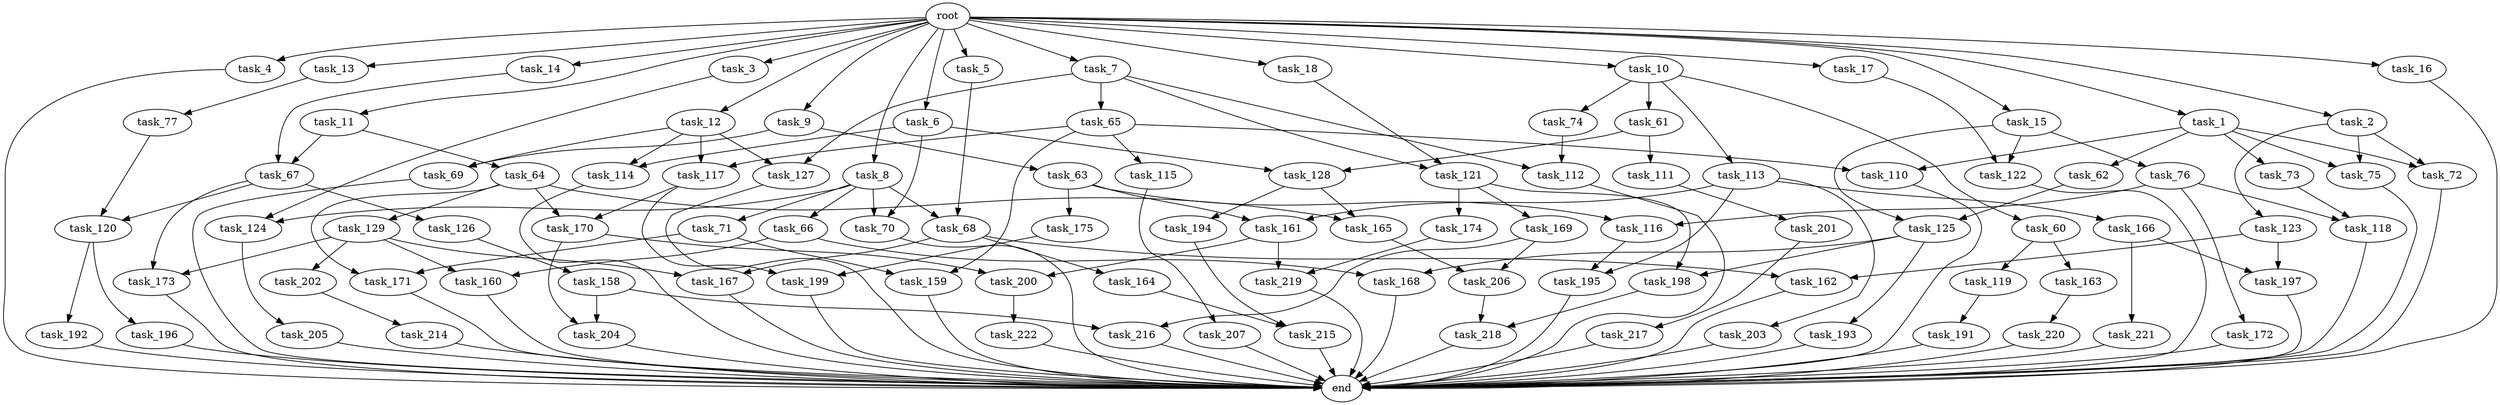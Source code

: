 digraph G {
  task_11 [size="2.048000"];
  task_175 [size="429496729.600000"];
  task_171 [size="2336462209.024000"];
  task_195 [size="1168231104.512000"];
  task_64 [size="429496729.600000"];
  task_17 [size="2.048000"];
  task_219 [size="1717986918.400000"];
  task_217 [size="68719476.736000"];
  task_126 [size="429496729.600000"];
  task_69 [size="549755813.888000"];
  task_174 [size="68719476.736000"];
  task_199 [size="1992864825.344000"];
  task_73 [size="841813590.016000"];
  task_124 [size="687194767.360000"];
  task_197 [size="2783138807.808000"];
  task_67 [size="2147483648.000000"];
  task_113 [size="1717986918.400000"];
  task_7 [size="2.048000"];
  task_220 [size="429496729.600000"];
  task_158 [size="274877906.944000"];
  task_214 [size="429496729.600000"];
  task_205 [size="154618822.656000"];
  task_216 [size="1271310319.616000"];
  task_115 [size="274877906.944000"];
  task_116 [size="2147483648.000000"];
  end [size="0.000000"];
  task_128 [size="2491081031.680000"];
  task_206 [size="1271310319.616000"];
  task_192 [size="841813590.016000"];
  task_203 [size="1099511627.776000"];
  task_63 [size="274877906.944000"];
  task_61 [size="1717986918.400000"];
  task_119 [size="429496729.600000"];
  task_72 [size="910533066.752000"];
  task_196 [size="841813590.016000"];
  task_112 [size="1047972020.224000"];
  task_121 [size="1821066133.504000"];
  task_198 [size="223338299.392000"];
  task_170 [size="893353197.568000"];
  task_202 [size="429496729.600000"];
  task_207 [size="841813590.016000"];
  task_14 [size="2.048000"];
  task_62 [size="841813590.016000"];
  task_125 [size="1168231104.512000"];
  task_215 [size="1236950581.248000"];
  task_117 [size="549755813.888000"];
  task_9 [size="2.048000"];
  task_8 [size="2.048000"];
  task_75 [size="910533066.752000"];
  root [size="0.000000"];
  task_191 [size="68719476.736000"];
  task_166 [size="1099511627.776000"];
  task_161 [size="1529008357.376000"];
  task_218 [size="2336462209.024000"];
  task_165 [size="2010044694.528000"];
  task_4 [size="2.048000"];
  task_70 [size="1460288880.640000"];
  task_65 [size="429496729.600000"];
  task_60 [size="1717986918.400000"];
  task_13 [size="2.048000"];
  task_194 [size="1391569403.904000"];
  task_66 [size="68719476.736000"];
  task_120 [size="858993459.200000"];
  task_5 [size="2.048000"];
  task_169 [size="68719476.736000"];
  task_204 [size="704374636.544000"];
  task_200 [size="1374389534.720000"];
  task_6 [size="2.048000"];
  task_122 [size="2817498546.176000"];
  task_172 [size="1717986918.400000"];
  task_16 [size="2.048000"];
  task_201 [size="68719476.736000"];
  task_3 [size="2.048000"];
  task_127 [size="704374636.544000"];
  task_15 [size="2.048000"];
  task_129 [size="618475290.624000"];
  task_10 [size="2.048000"];
  task_118 [size="3435973836.800000"];
  task_110 [size="1116691496.960000"];
  task_193 [size="154618822.656000"];
  task_74 [size="1717986918.400000"];
  task_173 [size="858993459.200000"];
  task_221 [size="1391569403.904000"];
  task_160 [size="584115552.256000"];
  task_1 [size="2.048000"];
  task_222 [size="1099511627.776000"];
  task_159 [size="1992864825.344000"];
  task_68 [size="1786706395.136000"];
  task_168 [size="309237645.312000"];
  task_2 [size="2.048000"];
  task_71 [size="68719476.736000"];
  task_114 [size="1666447310.848000"];
  task_12 [size="2.048000"];
  task_111 [size="1099511627.776000"];
  task_167 [size="858993459.200000"];
  task_163 [size="429496729.600000"];
  task_123 [size="68719476.736000"];
  task_18 [size="2.048000"];
  task_164 [size="429496729.600000"];
  task_162 [size="1821066133.504000"];
  task_77 [size="1717986918.400000"];
  task_76 [size="1099511627.776000"];

  task_11 -> task_67 [size="209715200.000000"];
  task_11 -> task_64 [size="209715200.000000"];
  task_175 -> task_199 [size="838860800.000000"];
  task_171 -> end [size="1.000000"];
  task_195 -> end [size="1.000000"];
  task_64 -> task_171 [size="301989888.000000"];
  task_64 -> task_129 [size="301989888.000000"];
  task_64 -> task_165 [size="301989888.000000"];
  task_64 -> task_170 [size="301989888.000000"];
  task_17 -> task_122 [size="838860800.000000"];
  task_219 -> end [size="1.000000"];
  task_217 -> end [size="1.000000"];
  task_126 -> task_158 [size="134217728.000000"];
  task_69 -> end [size="1.000000"];
  task_174 -> task_219 [size="301989888.000000"];
  task_199 -> end [size="1.000000"];
  task_73 -> task_118 [size="838860800.000000"];
  task_124 -> task_205 [size="75497472.000000"];
  task_197 -> end [size="1.000000"];
  task_67 -> task_173 [size="209715200.000000"];
  task_67 -> task_120 [size="209715200.000000"];
  task_67 -> task_126 [size="209715200.000000"];
  task_113 -> task_161 [size="536870912.000000"];
  task_113 -> task_166 [size="536870912.000000"];
  task_113 -> task_195 [size="536870912.000000"];
  task_113 -> task_203 [size="536870912.000000"];
  task_7 -> task_65 [size="209715200.000000"];
  task_7 -> task_112 [size="209715200.000000"];
  task_7 -> task_121 [size="209715200.000000"];
  task_7 -> task_127 [size="209715200.000000"];
  task_220 -> end [size="1.000000"];
  task_158 -> task_204 [size="209715200.000000"];
  task_158 -> task_216 [size="209715200.000000"];
  task_214 -> end [size="1.000000"];
  task_205 -> end [size="1.000000"];
  task_216 -> end [size="1.000000"];
  task_115 -> task_207 [size="411041792.000000"];
  task_116 -> task_195 [size="33554432.000000"];
  task_128 -> task_165 [size="679477248.000000"];
  task_128 -> task_194 [size="679477248.000000"];
  task_206 -> task_218 [size="301989888.000000"];
  task_192 -> end [size="1.000000"];
  task_203 -> end [size="1.000000"];
  task_63 -> task_161 [size="209715200.000000"];
  task_63 -> task_116 [size="209715200.000000"];
  task_63 -> task_175 [size="209715200.000000"];
  task_61 -> task_128 [size="536870912.000000"];
  task_61 -> task_111 [size="536870912.000000"];
  task_119 -> task_191 [size="33554432.000000"];
  task_72 -> end [size="1.000000"];
  task_196 -> end [size="1.000000"];
  task_112 -> end [size="1.000000"];
  task_121 -> task_198 [size="33554432.000000"];
  task_121 -> task_169 [size="33554432.000000"];
  task_121 -> task_174 [size="33554432.000000"];
  task_198 -> task_218 [size="838860800.000000"];
  task_170 -> task_200 [size="134217728.000000"];
  task_170 -> task_204 [size="134217728.000000"];
  task_202 -> task_214 [size="209715200.000000"];
  task_207 -> end [size="1.000000"];
  task_14 -> task_67 [size="838860800.000000"];
  task_62 -> task_125 [size="33554432.000000"];
  task_125 -> task_198 [size="75497472.000000"];
  task_125 -> task_168 [size="75497472.000000"];
  task_125 -> task_193 [size="75497472.000000"];
  task_215 -> end [size="1.000000"];
  task_117 -> task_199 [size="134217728.000000"];
  task_117 -> task_170 [size="134217728.000000"];
  task_9 -> task_69 [size="134217728.000000"];
  task_9 -> task_63 [size="134217728.000000"];
  task_8 -> task_66 [size="33554432.000000"];
  task_8 -> task_124 [size="33554432.000000"];
  task_8 -> task_70 [size="33554432.000000"];
  task_8 -> task_68 [size="33554432.000000"];
  task_8 -> task_71 [size="33554432.000000"];
  task_75 -> end [size="1.000000"];
  root -> task_15 [size="1.000000"];
  root -> task_16 [size="1.000000"];
  root -> task_5 [size="1.000000"];
  root -> task_11 [size="1.000000"];
  root -> task_3 [size="1.000000"];
  root -> task_12 [size="1.000000"];
  root -> task_8 [size="1.000000"];
  root -> task_6 [size="1.000000"];
  root -> task_17 [size="1.000000"];
  root -> task_7 [size="1.000000"];
  root -> task_10 [size="1.000000"];
  root -> task_1 [size="1.000000"];
  root -> task_4 [size="1.000000"];
  root -> task_2 [size="1.000000"];
  root -> task_13 [size="1.000000"];
  root -> task_14 [size="1.000000"];
  root -> task_9 [size="1.000000"];
  root -> task_18 [size="1.000000"];
  task_191 -> end [size="1.000000"];
  task_166 -> task_197 [size="679477248.000000"];
  task_166 -> task_221 [size="679477248.000000"];
  task_161 -> task_200 [size="536870912.000000"];
  task_161 -> task_219 [size="536870912.000000"];
  task_218 -> end [size="1.000000"];
  task_165 -> task_206 [size="209715200.000000"];
  task_4 -> end [size="1.000000"];
  task_70 -> end [size="1.000000"];
  task_65 -> task_110 [size="134217728.000000"];
  task_65 -> task_159 [size="134217728.000000"];
  task_65 -> task_115 [size="134217728.000000"];
  task_65 -> task_117 [size="134217728.000000"];
  task_60 -> task_119 [size="209715200.000000"];
  task_60 -> task_163 [size="209715200.000000"];
  task_13 -> task_77 [size="838860800.000000"];
  task_194 -> task_215 [size="301989888.000000"];
  task_66 -> task_160 [size="75497472.000000"];
  task_66 -> task_168 [size="75497472.000000"];
  task_120 -> task_192 [size="411041792.000000"];
  task_120 -> task_196 [size="411041792.000000"];
  task_5 -> task_68 [size="838860800.000000"];
  task_169 -> task_206 [size="411041792.000000"];
  task_169 -> task_216 [size="411041792.000000"];
  task_204 -> end [size="1.000000"];
  task_200 -> task_222 [size="536870912.000000"];
  task_6 -> task_114 [size="679477248.000000"];
  task_6 -> task_128 [size="679477248.000000"];
  task_6 -> task_70 [size="679477248.000000"];
  task_122 -> end [size="1.000000"];
  task_172 -> end [size="1.000000"];
  task_16 -> end [size="1.000000"];
  task_201 -> task_217 [size="33554432.000000"];
  task_3 -> task_124 [size="301989888.000000"];
  task_127 -> end [size="1.000000"];
  task_15 -> task_122 [size="536870912.000000"];
  task_15 -> task_125 [size="536870912.000000"];
  task_15 -> task_76 [size="536870912.000000"];
  task_129 -> task_160 [size="209715200.000000"];
  task_129 -> task_167 [size="209715200.000000"];
  task_129 -> task_202 [size="209715200.000000"];
  task_129 -> task_173 [size="209715200.000000"];
  task_10 -> task_60 [size="838860800.000000"];
  task_10 -> task_61 [size="838860800.000000"];
  task_10 -> task_74 [size="838860800.000000"];
  task_10 -> task_113 [size="838860800.000000"];
  task_118 -> end [size="1.000000"];
  task_110 -> end [size="1.000000"];
  task_193 -> end [size="1.000000"];
  task_74 -> task_112 [size="301989888.000000"];
  task_173 -> end [size="1.000000"];
  task_221 -> end [size="1.000000"];
  task_160 -> end [size="1.000000"];
  task_1 -> task_72 [size="411041792.000000"];
  task_1 -> task_62 [size="411041792.000000"];
  task_1 -> task_73 [size="411041792.000000"];
  task_1 -> task_75 [size="411041792.000000"];
  task_1 -> task_110 [size="411041792.000000"];
  task_222 -> end [size="1.000000"];
  task_159 -> end [size="1.000000"];
  task_68 -> task_164 [size="209715200.000000"];
  task_68 -> task_162 [size="209715200.000000"];
  task_68 -> task_167 [size="209715200.000000"];
  task_168 -> end [size="1.000000"];
  task_2 -> task_72 [size="33554432.000000"];
  task_2 -> task_123 [size="33554432.000000"];
  task_2 -> task_75 [size="33554432.000000"];
  task_71 -> task_171 [size="838860800.000000"];
  task_71 -> task_159 [size="838860800.000000"];
  task_114 -> end [size="1.000000"];
  task_12 -> task_69 [size="134217728.000000"];
  task_12 -> task_117 [size="134217728.000000"];
  task_12 -> task_127 [size="134217728.000000"];
  task_12 -> task_114 [size="134217728.000000"];
  task_111 -> task_201 [size="33554432.000000"];
  task_167 -> end [size="1.000000"];
  task_163 -> task_220 [size="209715200.000000"];
  task_123 -> task_197 [size="679477248.000000"];
  task_123 -> task_162 [size="679477248.000000"];
  task_18 -> task_121 [size="679477248.000000"];
  task_164 -> task_215 [size="301989888.000000"];
  task_162 -> end [size="1.000000"];
  task_77 -> task_120 [size="209715200.000000"];
  task_76 -> task_118 [size="838860800.000000"];
  task_76 -> task_116 [size="838860800.000000"];
  task_76 -> task_172 [size="838860800.000000"];
}
